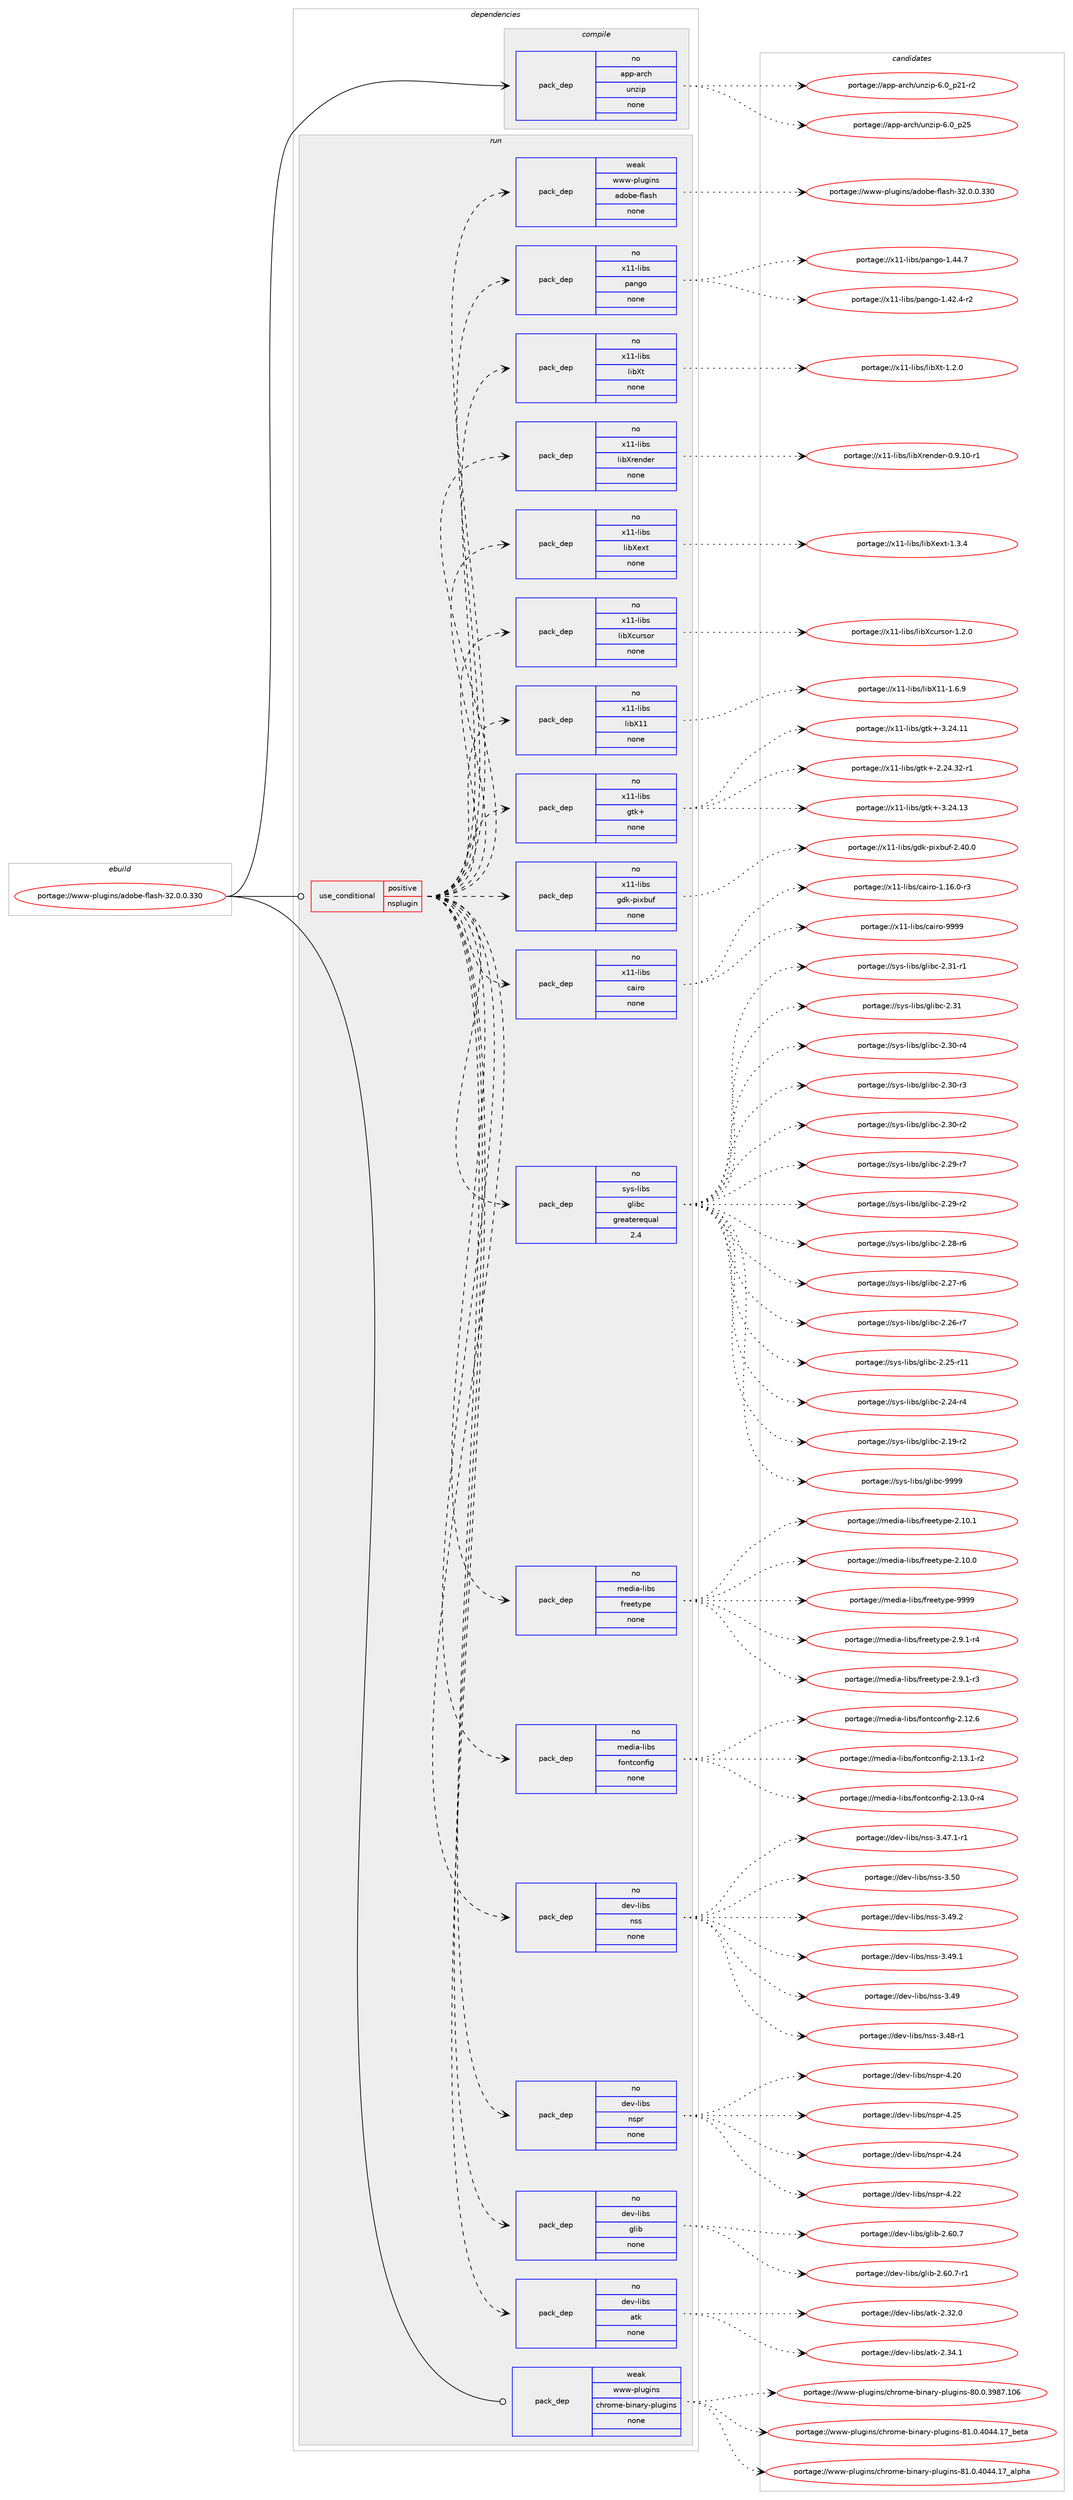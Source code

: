 digraph prolog {

# *************
# Graph options
# *************

newrank=true;
concentrate=true;
compound=true;
graph [rankdir=LR,fontname=Helvetica,fontsize=10,ranksep=1.5];#, ranksep=2.5, nodesep=0.2];
edge  [arrowhead=vee];
node  [fontname=Helvetica,fontsize=10];

# **********
# The ebuild
# **********

subgraph cluster_leftcol {
color=gray;
rank=same;
label=<<i>ebuild</i>>;
id [label="portage://www-plugins/adobe-flash-32.0.0.330", color=red, width=4, href="../www-plugins/adobe-flash-32.0.0.330.svg"];
}

# ****************
# The dependencies
# ****************

subgraph cluster_midcol {
color=gray;
label=<<i>dependencies</i>>;
subgraph cluster_compile {
fillcolor="#eeeeee";
style=filled;
label=<<i>compile</i>>;
subgraph pack22241 {
dependency27342 [label=<<TABLE BORDER="0" CELLBORDER="1" CELLSPACING="0" CELLPADDING="4" WIDTH="220"><TR><TD ROWSPAN="6" CELLPADDING="30">pack_dep</TD></TR><TR><TD WIDTH="110">no</TD></TR><TR><TD>app-arch</TD></TR><TR><TD>unzip</TD></TR><TR><TD>none</TD></TR><TR><TD></TD></TR></TABLE>>, shape=none, color=blue];
}
id:e -> dependency27342:w [weight=20,style="solid",arrowhead="vee"];
}
subgraph cluster_compileandrun {
fillcolor="#eeeeee";
style=filled;
label=<<i>compile and run</i>>;
}
subgraph cluster_run {
fillcolor="#eeeeee";
style=filled;
label=<<i>run</i>>;
subgraph cond4596 {
dependency27343 [label=<<TABLE BORDER="0" CELLBORDER="1" CELLSPACING="0" CELLPADDING="4"><TR><TD ROWSPAN="3" CELLPADDING="10">use_conditional</TD></TR><TR><TD>positive</TD></TR><TR><TD>nsplugin</TD></TR></TABLE>>, shape=none, color=red];
subgraph pack22242 {
dependency27344 [label=<<TABLE BORDER="0" CELLBORDER="1" CELLSPACING="0" CELLPADDING="4" WIDTH="220"><TR><TD ROWSPAN="6" CELLPADDING="30">pack_dep</TD></TR><TR><TD WIDTH="110">no</TD></TR><TR><TD>dev-libs</TD></TR><TR><TD>atk</TD></TR><TR><TD>none</TD></TR><TR><TD></TD></TR></TABLE>>, shape=none, color=blue];
}
dependency27343:e -> dependency27344:w [weight=20,style="dashed",arrowhead="vee"];
subgraph pack22243 {
dependency27345 [label=<<TABLE BORDER="0" CELLBORDER="1" CELLSPACING="0" CELLPADDING="4" WIDTH="220"><TR><TD ROWSPAN="6" CELLPADDING="30">pack_dep</TD></TR><TR><TD WIDTH="110">no</TD></TR><TR><TD>dev-libs</TD></TR><TR><TD>glib</TD></TR><TR><TD>none</TD></TR><TR><TD></TD></TR></TABLE>>, shape=none, color=blue];
}
dependency27343:e -> dependency27345:w [weight=20,style="dashed",arrowhead="vee"];
subgraph pack22244 {
dependency27346 [label=<<TABLE BORDER="0" CELLBORDER="1" CELLSPACING="0" CELLPADDING="4" WIDTH="220"><TR><TD ROWSPAN="6" CELLPADDING="30">pack_dep</TD></TR><TR><TD WIDTH="110">no</TD></TR><TR><TD>dev-libs</TD></TR><TR><TD>nspr</TD></TR><TR><TD>none</TD></TR><TR><TD></TD></TR></TABLE>>, shape=none, color=blue];
}
dependency27343:e -> dependency27346:w [weight=20,style="dashed",arrowhead="vee"];
subgraph pack22245 {
dependency27347 [label=<<TABLE BORDER="0" CELLBORDER="1" CELLSPACING="0" CELLPADDING="4" WIDTH="220"><TR><TD ROWSPAN="6" CELLPADDING="30">pack_dep</TD></TR><TR><TD WIDTH="110">no</TD></TR><TR><TD>dev-libs</TD></TR><TR><TD>nss</TD></TR><TR><TD>none</TD></TR><TR><TD></TD></TR></TABLE>>, shape=none, color=blue];
}
dependency27343:e -> dependency27347:w [weight=20,style="dashed",arrowhead="vee"];
subgraph pack22246 {
dependency27348 [label=<<TABLE BORDER="0" CELLBORDER="1" CELLSPACING="0" CELLPADDING="4" WIDTH="220"><TR><TD ROWSPAN="6" CELLPADDING="30">pack_dep</TD></TR><TR><TD WIDTH="110">no</TD></TR><TR><TD>media-libs</TD></TR><TR><TD>fontconfig</TD></TR><TR><TD>none</TD></TR><TR><TD></TD></TR></TABLE>>, shape=none, color=blue];
}
dependency27343:e -> dependency27348:w [weight=20,style="dashed",arrowhead="vee"];
subgraph pack22247 {
dependency27349 [label=<<TABLE BORDER="0" CELLBORDER="1" CELLSPACING="0" CELLPADDING="4" WIDTH="220"><TR><TD ROWSPAN="6" CELLPADDING="30">pack_dep</TD></TR><TR><TD WIDTH="110">no</TD></TR><TR><TD>media-libs</TD></TR><TR><TD>freetype</TD></TR><TR><TD>none</TD></TR><TR><TD></TD></TR></TABLE>>, shape=none, color=blue];
}
dependency27343:e -> dependency27349:w [weight=20,style="dashed",arrowhead="vee"];
subgraph pack22248 {
dependency27350 [label=<<TABLE BORDER="0" CELLBORDER="1" CELLSPACING="0" CELLPADDING="4" WIDTH="220"><TR><TD ROWSPAN="6" CELLPADDING="30">pack_dep</TD></TR><TR><TD WIDTH="110">no</TD></TR><TR><TD>sys-libs</TD></TR><TR><TD>glibc</TD></TR><TR><TD>greaterequal</TD></TR><TR><TD>2.4</TD></TR></TABLE>>, shape=none, color=blue];
}
dependency27343:e -> dependency27350:w [weight=20,style="dashed",arrowhead="vee"];
subgraph pack22249 {
dependency27351 [label=<<TABLE BORDER="0" CELLBORDER="1" CELLSPACING="0" CELLPADDING="4" WIDTH="220"><TR><TD ROWSPAN="6" CELLPADDING="30">pack_dep</TD></TR><TR><TD WIDTH="110">no</TD></TR><TR><TD>x11-libs</TD></TR><TR><TD>cairo</TD></TR><TR><TD>none</TD></TR><TR><TD></TD></TR></TABLE>>, shape=none, color=blue];
}
dependency27343:e -> dependency27351:w [weight=20,style="dashed",arrowhead="vee"];
subgraph pack22250 {
dependency27352 [label=<<TABLE BORDER="0" CELLBORDER="1" CELLSPACING="0" CELLPADDING="4" WIDTH="220"><TR><TD ROWSPAN="6" CELLPADDING="30">pack_dep</TD></TR><TR><TD WIDTH="110">no</TD></TR><TR><TD>x11-libs</TD></TR><TR><TD>gdk-pixbuf</TD></TR><TR><TD>none</TD></TR><TR><TD></TD></TR></TABLE>>, shape=none, color=blue];
}
dependency27343:e -> dependency27352:w [weight=20,style="dashed",arrowhead="vee"];
subgraph pack22251 {
dependency27353 [label=<<TABLE BORDER="0" CELLBORDER="1" CELLSPACING="0" CELLPADDING="4" WIDTH="220"><TR><TD ROWSPAN="6" CELLPADDING="30">pack_dep</TD></TR><TR><TD WIDTH="110">no</TD></TR><TR><TD>x11-libs</TD></TR><TR><TD>gtk+</TD></TR><TR><TD>none</TD></TR><TR><TD></TD></TR></TABLE>>, shape=none, color=blue];
}
dependency27343:e -> dependency27353:w [weight=20,style="dashed",arrowhead="vee"];
subgraph pack22252 {
dependency27354 [label=<<TABLE BORDER="0" CELLBORDER="1" CELLSPACING="0" CELLPADDING="4" WIDTH="220"><TR><TD ROWSPAN="6" CELLPADDING="30">pack_dep</TD></TR><TR><TD WIDTH="110">no</TD></TR><TR><TD>x11-libs</TD></TR><TR><TD>libX11</TD></TR><TR><TD>none</TD></TR><TR><TD></TD></TR></TABLE>>, shape=none, color=blue];
}
dependency27343:e -> dependency27354:w [weight=20,style="dashed",arrowhead="vee"];
subgraph pack22253 {
dependency27355 [label=<<TABLE BORDER="0" CELLBORDER="1" CELLSPACING="0" CELLPADDING="4" WIDTH="220"><TR><TD ROWSPAN="6" CELLPADDING="30">pack_dep</TD></TR><TR><TD WIDTH="110">no</TD></TR><TR><TD>x11-libs</TD></TR><TR><TD>libXcursor</TD></TR><TR><TD>none</TD></TR><TR><TD></TD></TR></TABLE>>, shape=none, color=blue];
}
dependency27343:e -> dependency27355:w [weight=20,style="dashed",arrowhead="vee"];
subgraph pack22254 {
dependency27356 [label=<<TABLE BORDER="0" CELLBORDER="1" CELLSPACING="0" CELLPADDING="4" WIDTH="220"><TR><TD ROWSPAN="6" CELLPADDING="30">pack_dep</TD></TR><TR><TD WIDTH="110">no</TD></TR><TR><TD>x11-libs</TD></TR><TR><TD>libXext</TD></TR><TR><TD>none</TD></TR><TR><TD></TD></TR></TABLE>>, shape=none, color=blue];
}
dependency27343:e -> dependency27356:w [weight=20,style="dashed",arrowhead="vee"];
subgraph pack22255 {
dependency27357 [label=<<TABLE BORDER="0" CELLBORDER="1" CELLSPACING="0" CELLPADDING="4" WIDTH="220"><TR><TD ROWSPAN="6" CELLPADDING="30">pack_dep</TD></TR><TR><TD WIDTH="110">no</TD></TR><TR><TD>x11-libs</TD></TR><TR><TD>libXrender</TD></TR><TR><TD>none</TD></TR><TR><TD></TD></TR></TABLE>>, shape=none, color=blue];
}
dependency27343:e -> dependency27357:w [weight=20,style="dashed",arrowhead="vee"];
subgraph pack22256 {
dependency27358 [label=<<TABLE BORDER="0" CELLBORDER="1" CELLSPACING="0" CELLPADDING="4" WIDTH="220"><TR><TD ROWSPAN="6" CELLPADDING="30">pack_dep</TD></TR><TR><TD WIDTH="110">no</TD></TR><TR><TD>x11-libs</TD></TR><TR><TD>libXt</TD></TR><TR><TD>none</TD></TR><TR><TD></TD></TR></TABLE>>, shape=none, color=blue];
}
dependency27343:e -> dependency27358:w [weight=20,style="dashed",arrowhead="vee"];
subgraph pack22257 {
dependency27359 [label=<<TABLE BORDER="0" CELLBORDER="1" CELLSPACING="0" CELLPADDING="4" WIDTH="220"><TR><TD ROWSPAN="6" CELLPADDING="30">pack_dep</TD></TR><TR><TD WIDTH="110">no</TD></TR><TR><TD>x11-libs</TD></TR><TR><TD>pango</TD></TR><TR><TD>none</TD></TR><TR><TD></TD></TR></TABLE>>, shape=none, color=blue];
}
dependency27343:e -> dependency27359:w [weight=20,style="dashed",arrowhead="vee"];
subgraph pack22258 {
dependency27360 [label=<<TABLE BORDER="0" CELLBORDER="1" CELLSPACING="0" CELLPADDING="4" WIDTH="220"><TR><TD ROWSPAN="6" CELLPADDING="30">pack_dep</TD></TR><TR><TD WIDTH="110">weak</TD></TR><TR><TD>www-plugins</TD></TR><TR><TD>adobe-flash</TD></TR><TR><TD>none</TD></TR><TR><TD></TD></TR></TABLE>>, shape=none, color=blue];
}
dependency27343:e -> dependency27360:w [weight=20,style="dashed",arrowhead="vee"];
}
id:e -> dependency27343:w [weight=20,style="solid",arrowhead="odot"];
subgraph pack22259 {
dependency27361 [label=<<TABLE BORDER="0" CELLBORDER="1" CELLSPACING="0" CELLPADDING="4" WIDTH="220"><TR><TD ROWSPAN="6" CELLPADDING="30">pack_dep</TD></TR><TR><TD WIDTH="110">weak</TD></TR><TR><TD>www-plugins</TD></TR><TR><TD>chrome-binary-plugins</TD></TR><TR><TD>none</TD></TR><TR><TD></TD></TR></TABLE>>, shape=none, color=blue];
}
id:e -> dependency27361:w [weight=20,style="solid",arrowhead="odot"];
}
}

# **************
# The candidates
# **************

subgraph cluster_choices {
rank=same;
color=gray;
label=<<i>candidates</i>>;

subgraph choice22241 {
color=black;
nodesep=1;
choice971121124597114991044711711012210511245544648951125053 [label="portage://app-arch/unzip-6.0_p25", color=red, width=4,href="../app-arch/unzip-6.0_p25.svg"];
choice9711211245971149910447117110122105112455446489511250494511450 [label="portage://app-arch/unzip-6.0_p21-r2", color=red, width=4,href="../app-arch/unzip-6.0_p21-r2.svg"];
dependency27342:e -> choice971121124597114991044711711012210511245544648951125053:w [style=dotted,weight="100"];
dependency27342:e -> choice9711211245971149910447117110122105112455446489511250494511450:w [style=dotted,weight="100"];
}
subgraph choice22242 {
color=black;
nodesep=1;
choice1001011184510810598115479711610745504651524649 [label="portage://dev-libs/atk-2.34.1", color=red, width=4,href="../dev-libs/atk-2.34.1.svg"];
choice1001011184510810598115479711610745504651504648 [label="portage://dev-libs/atk-2.32.0", color=red, width=4,href="../dev-libs/atk-2.32.0.svg"];
dependency27344:e -> choice1001011184510810598115479711610745504651524649:w [style=dotted,weight="100"];
dependency27344:e -> choice1001011184510810598115479711610745504651504648:w [style=dotted,weight="100"];
}
subgraph choice22243 {
color=black;
nodesep=1;
choice10010111845108105981154710310810598455046544846554511449 [label="portage://dev-libs/glib-2.60.7-r1", color=red, width=4,href="../dev-libs/glib-2.60.7-r1.svg"];
choice1001011184510810598115471031081059845504654484655 [label="portage://dev-libs/glib-2.60.7", color=red, width=4,href="../dev-libs/glib-2.60.7.svg"];
dependency27345:e -> choice10010111845108105981154710310810598455046544846554511449:w [style=dotted,weight="100"];
dependency27345:e -> choice1001011184510810598115471031081059845504654484655:w [style=dotted,weight="100"];
}
subgraph choice22244 {
color=black;
nodesep=1;
choice1001011184510810598115471101151121144552465053 [label="portage://dev-libs/nspr-4.25", color=red, width=4,href="../dev-libs/nspr-4.25.svg"];
choice1001011184510810598115471101151121144552465052 [label="portage://dev-libs/nspr-4.24", color=red, width=4,href="../dev-libs/nspr-4.24.svg"];
choice1001011184510810598115471101151121144552465050 [label="portage://dev-libs/nspr-4.22", color=red, width=4,href="../dev-libs/nspr-4.22.svg"];
choice1001011184510810598115471101151121144552465048 [label="portage://dev-libs/nspr-4.20", color=red, width=4,href="../dev-libs/nspr-4.20.svg"];
dependency27346:e -> choice1001011184510810598115471101151121144552465053:w [style=dotted,weight="100"];
dependency27346:e -> choice1001011184510810598115471101151121144552465052:w [style=dotted,weight="100"];
dependency27346:e -> choice1001011184510810598115471101151121144552465050:w [style=dotted,weight="100"];
dependency27346:e -> choice1001011184510810598115471101151121144552465048:w [style=dotted,weight="100"];
}
subgraph choice22245 {
color=black;
nodesep=1;
choice1001011184510810598115471101151154551465348 [label="portage://dev-libs/nss-3.50", color=red, width=4,href="../dev-libs/nss-3.50.svg"];
choice10010111845108105981154711011511545514652574650 [label="portage://dev-libs/nss-3.49.2", color=red, width=4,href="../dev-libs/nss-3.49.2.svg"];
choice10010111845108105981154711011511545514652574649 [label="portage://dev-libs/nss-3.49.1", color=red, width=4,href="../dev-libs/nss-3.49.1.svg"];
choice1001011184510810598115471101151154551465257 [label="portage://dev-libs/nss-3.49", color=red, width=4,href="../dev-libs/nss-3.49.svg"];
choice10010111845108105981154711011511545514652564511449 [label="portage://dev-libs/nss-3.48-r1", color=red, width=4,href="../dev-libs/nss-3.48-r1.svg"];
choice100101118451081059811547110115115455146525546494511449 [label="portage://dev-libs/nss-3.47.1-r1", color=red, width=4,href="../dev-libs/nss-3.47.1-r1.svg"];
dependency27347:e -> choice1001011184510810598115471101151154551465348:w [style=dotted,weight="100"];
dependency27347:e -> choice10010111845108105981154711011511545514652574650:w [style=dotted,weight="100"];
dependency27347:e -> choice10010111845108105981154711011511545514652574649:w [style=dotted,weight="100"];
dependency27347:e -> choice1001011184510810598115471101151154551465257:w [style=dotted,weight="100"];
dependency27347:e -> choice10010111845108105981154711011511545514652564511449:w [style=dotted,weight="100"];
dependency27347:e -> choice100101118451081059811547110115115455146525546494511449:w [style=dotted,weight="100"];
}
subgraph choice22246 {
color=black;
nodesep=1;
choice1091011001059745108105981154710211111011699111110102105103455046495146494511450 [label="portage://media-libs/fontconfig-2.13.1-r2", color=red, width=4,href="../media-libs/fontconfig-2.13.1-r2.svg"];
choice1091011001059745108105981154710211111011699111110102105103455046495146484511452 [label="portage://media-libs/fontconfig-2.13.0-r4", color=red, width=4,href="../media-libs/fontconfig-2.13.0-r4.svg"];
choice109101100105974510810598115471021111101169911111010210510345504649504654 [label="portage://media-libs/fontconfig-2.12.6", color=red, width=4,href="../media-libs/fontconfig-2.12.6.svg"];
dependency27348:e -> choice1091011001059745108105981154710211111011699111110102105103455046495146494511450:w [style=dotted,weight="100"];
dependency27348:e -> choice1091011001059745108105981154710211111011699111110102105103455046495146484511452:w [style=dotted,weight="100"];
dependency27348:e -> choice109101100105974510810598115471021111101169911111010210510345504649504654:w [style=dotted,weight="100"];
}
subgraph choice22247 {
color=black;
nodesep=1;
choice109101100105974510810598115471021141011011161211121014557575757 [label="portage://media-libs/freetype-9999", color=red, width=4,href="../media-libs/freetype-9999.svg"];
choice109101100105974510810598115471021141011011161211121014550465746494511452 [label="portage://media-libs/freetype-2.9.1-r4", color=red, width=4,href="../media-libs/freetype-2.9.1-r4.svg"];
choice109101100105974510810598115471021141011011161211121014550465746494511451 [label="portage://media-libs/freetype-2.9.1-r3", color=red, width=4,href="../media-libs/freetype-2.9.1-r3.svg"];
choice1091011001059745108105981154710211410110111612111210145504649484649 [label="portage://media-libs/freetype-2.10.1", color=red, width=4,href="../media-libs/freetype-2.10.1.svg"];
choice1091011001059745108105981154710211410110111612111210145504649484648 [label="portage://media-libs/freetype-2.10.0", color=red, width=4,href="../media-libs/freetype-2.10.0.svg"];
dependency27349:e -> choice109101100105974510810598115471021141011011161211121014557575757:w [style=dotted,weight="100"];
dependency27349:e -> choice109101100105974510810598115471021141011011161211121014550465746494511452:w [style=dotted,weight="100"];
dependency27349:e -> choice109101100105974510810598115471021141011011161211121014550465746494511451:w [style=dotted,weight="100"];
dependency27349:e -> choice1091011001059745108105981154710211410110111612111210145504649484649:w [style=dotted,weight="100"];
dependency27349:e -> choice1091011001059745108105981154710211410110111612111210145504649484648:w [style=dotted,weight="100"];
}
subgraph choice22248 {
color=black;
nodesep=1;
choice11512111545108105981154710310810598994557575757 [label="portage://sys-libs/glibc-9999", color=red, width=4,href="../sys-libs/glibc-9999.svg"];
choice115121115451081059811547103108105989945504651494511449 [label="portage://sys-libs/glibc-2.31-r1", color=red, width=4,href="../sys-libs/glibc-2.31-r1.svg"];
choice11512111545108105981154710310810598994550465149 [label="portage://sys-libs/glibc-2.31", color=red, width=4,href="../sys-libs/glibc-2.31.svg"];
choice115121115451081059811547103108105989945504651484511452 [label="portage://sys-libs/glibc-2.30-r4", color=red, width=4,href="../sys-libs/glibc-2.30-r4.svg"];
choice115121115451081059811547103108105989945504651484511451 [label="portage://sys-libs/glibc-2.30-r3", color=red, width=4,href="../sys-libs/glibc-2.30-r3.svg"];
choice115121115451081059811547103108105989945504651484511450 [label="portage://sys-libs/glibc-2.30-r2", color=red, width=4,href="../sys-libs/glibc-2.30-r2.svg"];
choice115121115451081059811547103108105989945504650574511455 [label="portage://sys-libs/glibc-2.29-r7", color=red, width=4,href="../sys-libs/glibc-2.29-r7.svg"];
choice115121115451081059811547103108105989945504650574511450 [label="portage://sys-libs/glibc-2.29-r2", color=red, width=4,href="../sys-libs/glibc-2.29-r2.svg"];
choice115121115451081059811547103108105989945504650564511454 [label="portage://sys-libs/glibc-2.28-r6", color=red, width=4,href="../sys-libs/glibc-2.28-r6.svg"];
choice115121115451081059811547103108105989945504650554511454 [label="portage://sys-libs/glibc-2.27-r6", color=red, width=4,href="../sys-libs/glibc-2.27-r6.svg"];
choice115121115451081059811547103108105989945504650544511455 [label="portage://sys-libs/glibc-2.26-r7", color=red, width=4,href="../sys-libs/glibc-2.26-r7.svg"];
choice11512111545108105981154710310810598994550465053451144949 [label="portage://sys-libs/glibc-2.25-r11", color=red, width=4,href="../sys-libs/glibc-2.25-r11.svg"];
choice115121115451081059811547103108105989945504650524511452 [label="portage://sys-libs/glibc-2.24-r4", color=red, width=4,href="../sys-libs/glibc-2.24-r4.svg"];
choice115121115451081059811547103108105989945504649574511450 [label="portage://sys-libs/glibc-2.19-r2", color=red, width=4,href="../sys-libs/glibc-2.19-r2.svg"];
dependency27350:e -> choice11512111545108105981154710310810598994557575757:w [style=dotted,weight="100"];
dependency27350:e -> choice115121115451081059811547103108105989945504651494511449:w [style=dotted,weight="100"];
dependency27350:e -> choice11512111545108105981154710310810598994550465149:w [style=dotted,weight="100"];
dependency27350:e -> choice115121115451081059811547103108105989945504651484511452:w [style=dotted,weight="100"];
dependency27350:e -> choice115121115451081059811547103108105989945504651484511451:w [style=dotted,weight="100"];
dependency27350:e -> choice115121115451081059811547103108105989945504651484511450:w [style=dotted,weight="100"];
dependency27350:e -> choice115121115451081059811547103108105989945504650574511455:w [style=dotted,weight="100"];
dependency27350:e -> choice115121115451081059811547103108105989945504650574511450:w [style=dotted,weight="100"];
dependency27350:e -> choice115121115451081059811547103108105989945504650564511454:w [style=dotted,weight="100"];
dependency27350:e -> choice115121115451081059811547103108105989945504650554511454:w [style=dotted,weight="100"];
dependency27350:e -> choice115121115451081059811547103108105989945504650544511455:w [style=dotted,weight="100"];
dependency27350:e -> choice11512111545108105981154710310810598994550465053451144949:w [style=dotted,weight="100"];
dependency27350:e -> choice115121115451081059811547103108105989945504650524511452:w [style=dotted,weight="100"];
dependency27350:e -> choice115121115451081059811547103108105989945504649574511450:w [style=dotted,weight="100"];
}
subgraph choice22249 {
color=black;
nodesep=1;
choice120494945108105981154799971051141114557575757 [label="portage://x11-libs/cairo-9999", color=red, width=4,href="../x11-libs/cairo-9999.svg"];
choice12049494510810598115479997105114111454946495446484511451 [label="portage://x11-libs/cairo-1.16.0-r3", color=red, width=4,href="../x11-libs/cairo-1.16.0-r3.svg"];
dependency27351:e -> choice120494945108105981154799971051141114557575757:w [style=dotted,weight="100"];
dependency27351:e -> choice12049494510810598115479997105114111454946495446484511451:w [style=dotted,weight="100"];
}
subgraph choice22250 {
color=black;
nodesep=1;
choice1204949451081059811547103100107451121051209811710245504652484648 [label="portage://x11-libs/gdk-pixbuf-2.40.0", color=red, width=4,href="../x11-libs/gdk-pixbuf-2.40.0.svg"];
dependency27352:e -> choice1204949451081059811547103100107451121051209811710245504652484648:w [style=dotted,weight="100"];
}
subgraph choice22251 {
color=black;
nodesep=1;
choice1204949451081059811547103116107434551465052464951 [label="portage://x11-libs/gtk+-3.24.13", color=red, width=4,href="../x11-libs/gtk+-3.24.13.svg"];
choice1204949451081059811547103116107434551465052464949 [label="portage://x11-libs/gtk+-3.24.11", color=red, width=4,href="../x11-libs/gtk+-3.24.11.svg"];
choice12049494510810598115471031161074345504650524651504511449 [label="portage://x11-libs/gtk+-2.24.32-r1", color=red, width=4,href="../x11-libs/gtk+-2.24.32-r1.svg"];
dependency27353:e -> choice1204949451081059811547103116107434551465052464951:w [style=dotted,weight="100"];
dependency27353:e -> choice1204949451081059811547103116107434551465052464949:w [style=dotted,weight="100"];
dependency27353:e -> choice12049494510810598115471031161074345504650524651504511449:w [style=dotted,weight="100"];
}
subgraph choice22252 {
color=black;
nodesep=1;
choice120494945108105981154710810598884949454946544657 [label="portage://x11-libs/libX11-1.6.9", color=red, width=4,href="../x11-libs/libX11-1.6.9.svg"];
dependency27354:e -> choice120494945108105981154710810598884949454946544657:w [style=dotted,weight="100"];
}
subgraph choice22253 {
color=black;
nodesep=1;
choice1204949451081059811547108105988899117114115111114454946504648 [label="portage://x11-libs/libXcursor-1.2.0", color=red, width=4,href="../x11-libs/libXcursor-1.2.0.svg"];
dependency27355:e -> choice1204949451081059811547108105988899117114115111114454946504648:w [style=dotted,weight="100"];
}
subgraph choice22254 {
color=black;
nodesep=1;
choice12049494510810598115471081059888101120116454946514652 [label="portage://x11-libs/libXext-1.3.4", color=red, width=4,href="../x11-libs/libXext-1.3.4.svg"];
dependency27356:e -> choice12049494510810598115471081059888101120116454946514652:w [style=dotted,weight="100"];
}
subgraph choice22255 {
color=black;
nodesep=1;
choice12049494510810598115471081059888114101110100101114454846574649484511449 [label="portage://x11-libs/libXrender-0.9.10-r1", color=red, width=4,href="../x11-libs/libXrender-0.9.10-r1.svg"];
dependency27357:e -> choice12049494510810598115471081059888114101110100101114454846574649484511449:w [style=dotted,weight="100"];
}
subgraph choice22256 {
color=black;
nodesep=1;
choice12049494510810598115471081059888116454946504648 [label="portage://x11-libs/libXt-1.2.0", color=red, width=4,href="../x11-libs/libXt-1.2.0.svg"];
dependency27358:e -> choice12049494510810598115471081059888116454946504648:w [style=dotted,weight="100"];
}
subgraph choice22257 {
color=black;
nodesep=1;
choice12049494510810598115471129711010311145494652524655 [label="portage://x11-libs/pango-1.44.7", color=red, width=4,href="../x11-libs/pango-1.44.7.svg"];
choice120494945108105981154711297110103111454946525046524511450 [label="portage://x11-libs/pango-1.42.4-r2", color=red, width=4,href="../x11-libs/pango-1.42.4-r2.svg"];
dependency27359:e -> choice12049494510810598115471129711010311145494652524655:w [style=dotted,weight="100"];
dependency27359:e -> choice120494945108105981154711297110103111454946525046524511450:w [style=dotted,weight="100"];
}
subgraph choice22258 {
color=black;
nodesep=1;
choice1191191194511210811710310511011547971001119810145102108971151044551504648464846515148 [label="portage://www-plugins/adobe-flash-32.0.0.330", color=red, width=4,href="../www-plugins/adobe-flash-32.0.0.330.svg"];
dependency27360:e -> choice1191191194511210811710310511011547971001119810145102108971151044551504648464846515148:w [style=dotted,weight="100"];
}
subgraph choice22259 {
color=black;
nodesep=1;
choice1191191194511210811710310511011547991041141111091014598105110971141214511210811710310511011545564946484652485252464955959810111697 [label="portage://www-plugins/chrome-binary-plugins-81.0.4044.17_beta", color=red, width=4,href="../www-plugins/chrome-binary-plugins-81.0.4044.17_beta.svg"];
choice1191191194511210811710310511011547991041141111091014598105110971141214511210811710310511011545564946484652485252464955959710811210497 [label="portage://www-plugins/chrome-binary-plugins-81.0.4044.17_alpha", color=red, width=4,href="../www-plugins/chrome-binary-plugins-81.0.4044.17_alpha.svg"];
choice119119119451121081171031051101154799104114111109101459810511097114121451121081171031051101154556484648465157565546494854 [label="portage://www-plugins/chrome-binary-plugins-80.0.3987.106", color=red, width=4,href="../www-plugins/chrome-binary-plugins-80.0.3987.106.svg"];
dependency27361:e -> choice1191191194511210811710310511011547991041141111091014598105110971141214511210811710310511011545564946484652485252464955959810111697:w [style=dotted,weight="100"];
dependency27361:e -> choice1191191194511210811710310511011547991041141111091014598105110971141214511210811710310511011545564946484652485252464955959710811210497:w [style=dotted,weight="100"];
dependency27361:e -> choice119119119451121081171031051101154799104114111109101459810511097114121451121081171031051101154556484648465157565546494854:w [style=dotted,weight="100"];
}
}

}
